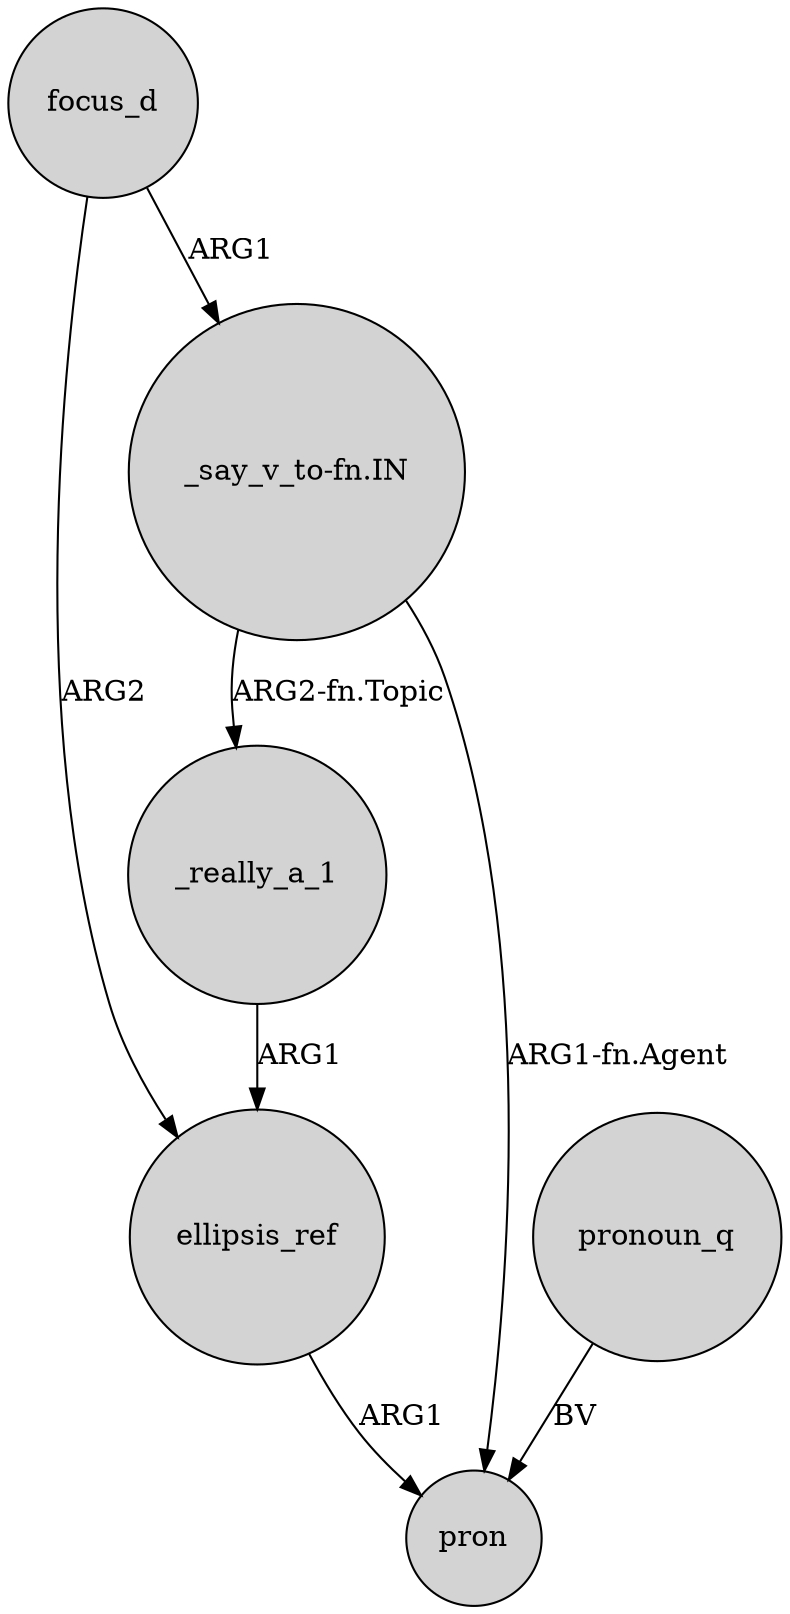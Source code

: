 digraph {
	node [shape=circle style=filled]
	ellipsis_ref -> pron [label=ARG1]
	"_say_v_to-fn.IN" -> _really_a_1 [label="ARG2-fn.Topic"]
	_really_a_1 -> ellipsis_ref [label=ARG1]
	focus_d -> ellipsis_ref [label=ARG2]
	focus_d -> "_say_v_to-fn.IN" [label=ARG1]
	"_say_v_to-fn.IN" -> pron [label="ARG1-fn.Agent"]
	pronoun_q -> pron [label=BV]
}
